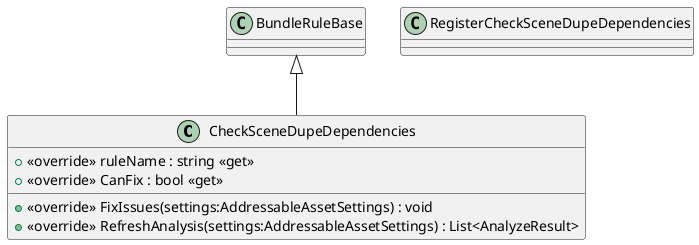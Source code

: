 @startuml
class CheckSceneDupeDependencies {
    + <<override>> ruleName : string <<get>>
    + <<override>> CanFix : bool <<get>>
    + <<override>> FixIssues(settings:AddressableAssetSettings) : void
    + <<override>> RefreshAnalysis(settings:AddressableAssetSettings) : List<AnalyzeResult>
}
class RegisterCheckSceneDupeDependencies {
}
BundleRuleBase <|-- CheckSceneDupeDependencies
@enduml

